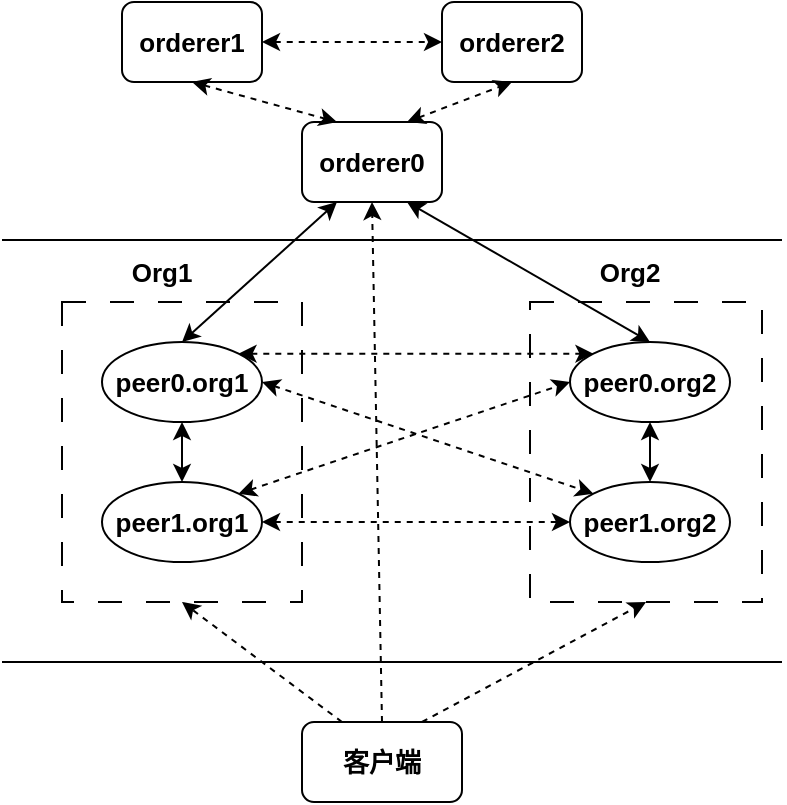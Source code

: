 <mxfile version="21.3.3" type="github">
  <diagram name="第 1 页" id="aZTdt6RVge2hL6jVaboq">
    <mxGraphModel dx="726" dy="493" grid="1" gridSize="10" guides="1" tooltips="1" connect="1" arrows="1" fold="1" page="1" pageScale="1" pageWidth="827" pageHeight="1169" math="0" shadow="0">
      <root>
        <mxCell id="0" />
        <mxCell id="1" parent="0" />
        <mxCell id="9Db_Xip3CgxKZhfaD_9G-1" value="orderer1" style="rounded=1;whiteSpace=wrap;html=1;strokeWidth=1;fontSize=13;fontStyle=1" parent="1" vertex="1">
          <mxGeometry x="150" y="120" width="70" height="40" as="geometry" />
        </mxCell>
        <mxCell id="9Db_Xip3CgxKZhfaD_9G-2" value="orderer0" style="rounded=1;whiteSpace=wrap;html=1;strokeWidth=1;fontSize=13;fontStyle=1" parent="1" vertex="1">
          <mxGeometry x="240" y="180" width="70" height="40" as="geometry" />
        </mxCell>
        <mxCell id="9Db_Xip3CgxKZhfaD_9G-3" value="orderer2" style="rounded=1;whiteSpace=wrap;html=1;strokeWidth=1;fontSize=13;fontStyle=1" parent="1" vertex="1">
          <mxGeometry x="310" y="120" width="70" height="40" as="geometry" />
        </mxCell>
        <mxCell id="9Db_Xip3CgxKZhfaD_9G-5" value="" style="rounded=0;whiteSpace=wrap;html=1;dashed=1;dashPattern=12 12;strokeWidth=1;fontSize=13;fontStyle=1" parent="1" vertex="1">
          <mxGeometry x="120" y="270" width="120" height="150" as="geometry" />
        </mxCell>
        <mxCell id="9Db_Xip3CgxKZhfaD_9G-6" value="peer0.org1" style="ellipse;whiteSpace=wrap;html=1;strokeWidth=1;fontSize=13;fontStyle=1" parent="1" vertex="1">
          <mxGeometry x="140" y="290" width="80" height="40" as="geometry" />
        </mxCell>
        <mxCell id="9Db_Xip3CgxKZhfaD_9G-7" value="peer1.org1" style="ellipse;whiteSpace=wrap;html=1;strokeWidth=1;fontSize=13;fontStyle=1" parent="1" vertex="1">
          <mxGeometry x="140" y="360" width="80" height="40" as="geometry" />
        </mxCell>
        <mxCell id="9Db_Xip3CgxKZhfaD_9G-8" value="Org1" style="text;strokeColor=none;align=center;fillColor=none;html=1;verticalAlign=middle;whiteSpace=wrap;rounded=0;strokeWidth=1;fontSize=13;fontStyle=1" parent="1" vertex="1">
          <mxGeometry x="140" y="240" width="60" height="30" as="geometry" />
        </mxCell>
        <mxCell id="9Db_Xip3CgxKZhfaD_9G-9" value="" style="rounded=0;whiteSpace=wrap;html=1;dashed=1;dashPattern=12 12;strokeWidth=1;fontSize=13;fontStyle=1" parent="1" vertex="1">
          <mxGeometry x="354" y="270" width="116" height="150" as="geometry" />
        </mxCell>
        <mxCell id="9Db_Xip3CgxKZhfaD_9G-10" value="peer0.org2" style="ellipse;whiteSpace=wrap;html=1;strokeWidth=1;fontSize=13;fontStyle=1" parent="1" vertex="1">
          <mxGeometry x="374" y="290" width="80" height="40" as="geometry" />
        </mxCell>
        <mxCell id="9Db_Xip3CgxKZhfaD_9G-11" value="peer1.org2" style="ellipse;whiteSpace=wrap;html=1;strokeWidth=1;fontSize=13;fontStyle=1" parent="1" vertex="1">
          <mxGeometry x="374" y="360" width="80" height="40" as="geometry" />
        </mxCell>
        <mxCell id="9Db_Xip3CgxKZhfaD_9G-12" value="Org2" style="text;strokeColor=none;align=center;fillColor=none;html=1;verticalAlign=middle;whiteSpace=wrap;rounded=0;strokeWidth=1;fontSize=13;fontStyle=1" parent="1" vertex="1">
          <mxGeometry x="374" y="240" width="60" height="30" as="geometry" />
        </mxCell>
        <mxCell id="9Db_Xip3CgxKZhfaD_9G-25" style="rounded=0;orthogonalLoop=1;jettySize=auto;html=1;exitX=0.5;exitY=0;exitDx=0;exitDy=0;entryX=0.5;entryY=1;entryDx=0;entryDy=0;dashed=1;strokeWidth=1;fontSize=13;fontStyle=1" parent="1" source="9Db_Xip3CgxKZhfaD_9G-13" target="9Db_Xip3CgxKZhfaD_9G-2" edge="1">
          <mxGeometry relative="1" as="geometry" />
        </mxCell>
        <mxCell id="9Db_Xip3CgxKZhfaD_9G-26" style="rounded=0;orthogonalLoop=1;jettySize=auto;html=1;exitX=0.25;exitY=0;exitDx=0;exitDy=0;entryX=0.5;entryY=1;entryDx=0;entryDy=0;dashed=1;strokeWidth=1;fontSize=13;fontStyle=1" parent="1" source="9Db_Xip3CgxKZhfaD_9G-13" target="9Db_Xip3CgxKZhfaD_9G-5" edge="1">
          <mxGeometry relative="1" as="geometry" />
        </mxCell>
        <mxCell id="9Db_Xip3CgxKZhfaD_9G-27" style="rounded=0;orthogonalLoop=1;jettySize=auto;html=1;exitX=0.75;exitY=0;exitDx=0;exitDy=0;entryX=0.5;entryY=1;entryDx=0;entryDy=0;dashed=1;strokeWidth=1;fontSize=13;fontStyle=1" parent="1" source="9Db_Xip3CgxKZhfaD_9G-13" target="9Db_Xip3CgxKZhfaD_9G-9" edge="1">
          <mxGeometry relative="1" as="geometry" />
        </mxCell>
        <mxCell id="9Db_Xip3CgxKZhfaD_9G-13" value="客户端" style="rounded=1;whiteSpace=wrap;html=1;strokeWidth=1;fontSize=13;fontStyle=1" parent="1" vertex="1">
          <mxGeometry x="240" y="480" width="80" height="40" as="geometry" />
        </mxCell>
        <mxCell id="9Db_Xip3CgxKZhfaD_9G-15" value="" style="endArrow=classic;startArrow=classic;html=1;rounded=0;entryX=0;entryY=0;entryDx=0;entryDy=0;exitX=1;exitY=0;exitDx=0;exitDy=0;dashed=1;strokeWidth=1;fontSize=13;fontStyle=1" parent="1" source="9Db_Xip3CgxKZhfaD_9G-6" target="9Db_Xip3CgxKZhfaD_9G-10" edge="1">
          <mxGeometry width="50" height="50" relative="1" as="geometry">
            <mxPoint x="260" y="350" as="sourcePoint" />
            <mxPoint x="310" y="300" as="targetPoint" />
          </mxGeometry>
        </mxCell>
        <mxCell id="9Db_Xip3CgxKZhfaD_9G-16" value="" style="endArrow=classic;startArrow=classic;html=1;rounded=0;entryX=0;entryY=0.5;entryDx=0;entryDy=0;exitX=1;exitY=0;exitDx=0;exitDy=0;dashed=1;strokeWidth=1;fontSize=13;fontStyle=1" parent="1" source="9Db_Xip3CgxKZhfaD_9G-7" target="9Db_Xip3CgxKZhfaD_9G-10" edge="1">
          <mxGeometry width="50" height="50" relative="1" as="geometry">
            <mxPoint x="380" y="470" as="sourcePoint" />
            <mxPoint x="558" y="470" as="targetPoint" />
          </mxGeometry>
        </mxCell>
        <mxCell id="9Db_Xip3CgxKZhfaD_9G-17" value="" style="endArrow=classic;startArrow=classic;html=1;rounded=0;entryX=0;entryY=0.5;entryDx=0;entryDy=0;dashed=1;exitX=1;exitY=0.5;exitDx=0;exitDy=0;strokeWidth=1;fontSize=13;fontStyle=1" parent="1" source="9Db_Xip3CgxKZhfaD_9G-7" target="9Db_Xip3CgxKZhfaD_9G-11" edge="1">
          <mxGeometry width="50" height="50" relative="1" as="geometry">
            <mxPoint x="300" y="450" as="sourcePoint" />
            <mxPoint x="588" y="520" as="targetPoint" />
          </mxGeometry>
        </mxCell>
        <mxCell id="9Db_Xip3CgxKZhfaD_9G-18" value="" style="endArrow=classic;startArrow=classic;html=1;rounded=0;entryX=0;entryY=0;entryDx=0;entryDy=0;exitX=1;exitY=0.5;exitDx=0;exitDy=0;dashed=1;strokeWidth=1;fontSize=13;fontStyle=1" parent="1" source="9Db_Xip3CgxKZhfaD_9G-6" target="9Db_Xip3CgxKZhfaD_9G-11" edge="1">
          <mxGeometry width="50" height="50" relative="1" as="geometry">
            <mxPoint x="420" y="530" as="sourcePoint" />
            <mxPoint x="598" y="530" as="targetPoint" />
          </mxGeometry>
        </mxCell>
        <mxCell id="9Db_Xip3CgxKZhfaD_9G-19" value="" style="endArrow=classic;startArrow=classic;html=1;rounded=0;dashed=1;exitX=0.5;exitY=1;exitDx=0;exitDy=0;entryX=0.25;entryY=0;entryDx=0;entryDy=0;strokeWidth=1;fontSize=13;fontStyle=1" parent="1" source="9Db_Xip3CgxKZhfaD_9G-1" target="9Db_Xip3CgxKZhfaD_9G-2" edge="1">
          <mxGeometry width="50" height="50" relative="1" as="geometry">
            <mxPoint x="430" y="540" as="sourcePoint" />
            <mxPoint x="610" y="550" as="targetPoint" />
          </mxGeometry>
        </mxCell>
        <mxCell id="9Db_Xip3CgxKZhfaD_9G-20" value="" style="endArrow=classic;startArrow=classic;html=1;rounded=0;entryX=0.5;entryY=1;entryDx=0;entryDy=0;exitX=0.75;exitY=0;exitDx=0;exitDy=0;dashed=1;strokeWidth=1;fontSize=13;fontStyle=1" parent="1" source="9Db_Xip3CgxKZhfaD_9G-2" target="9Db_Xip3CgxKZhfaD_9G-3" edge="1">
          <mxGeometry width="50" height="50" relative="1" as="geometry">
            <mxPoint x="440" y="520" as="sourcePoint" />
            <mxPoint x="618" y="520" as="targetPoint" />
          </mxGeometry>
        </mxCell>
        <mxCell id="9Db_Xip3CgxKZhfaD_9G-21" value="" style="endArrow=classic;startArrow=classic;html=1;rounded=0;entryX=0;entryY=0.5;entryDx=0;entryDy=0;dashed=1;exitX=1;exitY=0.5;exitDx=0;exitDy=0;strokeWidth=1;fontSize=13;fontStyle=1" parent="1" source="9Db_Xip3CgxKZhfaD_9G-1" target="9Db_Xip3CgxKZhfaD_9G-3" edge="1">
          <mxGeometry width="50" height="50" relative="1" as="geometry">
            <mxPoint x="210" y="140" as="sourcePoint" />
            <mxPoint x="628" y="560" as="targetPoint" />
          </mxGeometry>
        </mxCell>
        <mxCell id="9Db_Xip3CgxKZhfaD_9G-29" value="" style="endArrow=none;html=1;rounded=0;strokeWidth=1;fontSize=13;fontStyle=1" parent="1" edge="1">
          <mxGeometry width="50" height="50" relative="1" as="geometry">
            <mxPoint x="90" y="450" as="sourcePoint" />
            <mxPoint x="480" y="450" as="targetPoint" />
          </mxGeometry>
        </mxCell>
        <mxCell id="9Db_Xip3CgxKZhfaD_9G-30" value="" style="endArrow=none;html=1;rounded=0;strokeWidth=1;fontSize=13;fontStyle=1" parent="1" edge="1">
          <mxGeometry width="50" height="50" relative="1" as="geometry">
            <mxPoint x="90" y="239" as="sourcePoint" />
            <mxPoint x="480" y="239" as="targetPoint" />
          </mxGeometry>
        </mxCell>
        <mxCell id="9Db_Xip3CgxKZhfaD_9G-31" value="" style="endArrow=classic;startArrow=classic;html=1;rounded=0;entryX=0.25;entryY=1;entryDx=0;entryDy=0;exitX=0.5;exitY=0;exitDx=0;exitDy=0;strokeWidth=1;fontSize=13;fontStyle=1" parent="1" source="9Db_Xip3CgxKZhfaD_9G-6" target="9Db_Xip3CgxKZhfaD_9G-2" edge="1">
          <mxGeometry width="50" height="50" relative="1" as="geometry">
            <mxPoint x="90" y="540" as="sourcePoint" />
            <mxPoint x="140" y="490" as="targetPoint" />
          </mxGeometry>
        </mxCell>
        <mxCell id="9Db_Xip3CgxKZhfaD_9G-32" value="" style="endArrow=classic;startArrow=classic;html=1;rounded=0;entryX=0.75;entryY=1;entryDx=0;entryDy=0;exitX=0.5;exitY=0;exitDx=0;exitDy=0;strokeWidth=1;fontSize=13;fontStyle=1" parent="1" source="9Db_Xip3CgxKZhfaD_9G-10" target="9Db_Xip3CgxKZhfaD_9G-2" edge="1">
          <mxGeometry width="50" height="50" relative="1" as="geometry">
            <mxPoint x="380" y="230" as="sourcePoint" />
            <mxPoint x="430" y="180" as="targetPoint" />
          </mxGeometry>
        </mxCell>
        <mxCell id="9Db_Xip3CgxKZhfaD_9G-33" value="" style="endArrow=classic;startArrow=classic;html=1;rounded=0;entryX=0.5;entryY=1;entryDx=0;entryDy=0;strokeWidth=1;fontSize=13;fontStyle=1" parent="1" source="9Db_Xip3CgxKZhfaD_9G-7" target="9Db_Xip3CgxKZhfaD_9G-6" edge="1">
          <mxGeometry width="50" height="50" relative="1" as="geometry">
            <mxPoint x="10" y="510" as="sourcePoint" />
            <mxPoint x="60" y="460" as="targetPoint" />
          </mxGeometry>
        </mxCell>
        <mxCell id="9Db_Xip3CgxKZhfaD_9G-34" value="" style="endArrow=classic;startArrow=classic;html=1;rounded=0;entryX=0.5;entryY=1;entryDx=0;entryDy=0;exitX=0.5;exitY=0;exitDx=0;exitDy=0;strokeWidth=1;fontSize=13;fontStyle=1" parent="1" source="9Db_Xip3CgxKZhfaD_9G-11" target="9Db_Xip3CgxKZhfaD_9G-10" edge="1">
          <mxGeometry width="50" height="50" relative="1" as="geometry">
            <mxPoint x="90" y="530" as="sourcePoint" />
            <mxPoint x="140" y="480" as="targetPoint" />
          </mxGeometry>
        </mxCell>
      </root>
    </mxGraphModel>
  </diagram>
</mxfile>
